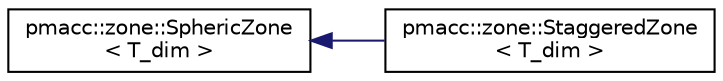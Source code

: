 digraph "Graphical Class Hierarchy"
{
 // LATEX_PDF_SIZE
  edge [fontname="Helvetica",fontsize="10",labelfontname="Helvetica",labelfontsize="10"];
  node [fontname="Helvetica",fontsize="10",shape=record];
  rankdir="LR";
  Node0 [label="pmacc::zone::SphericZone\l\< T_dim \>",height=0.2,width=0.4,color="black", fillcolor="white", style="filled",URL="$structpmacc_1_1zone_1_1_spheric_zone.html",tooltip=" "];
  Node0 -> Node1 [dir="back",color="midnightblue",fontsize="10",style="solid",fontname="Helvetica"];
  Node1 [label="pmacc::zone::StaggeredZone\l\< T_dim \>",height=0.2,width=0.4,color="black", fillcolor="white", style="filled",URL="$structpmacc_1_1zone_1_1_staggered_zone.html",tooltip=" "];
}
